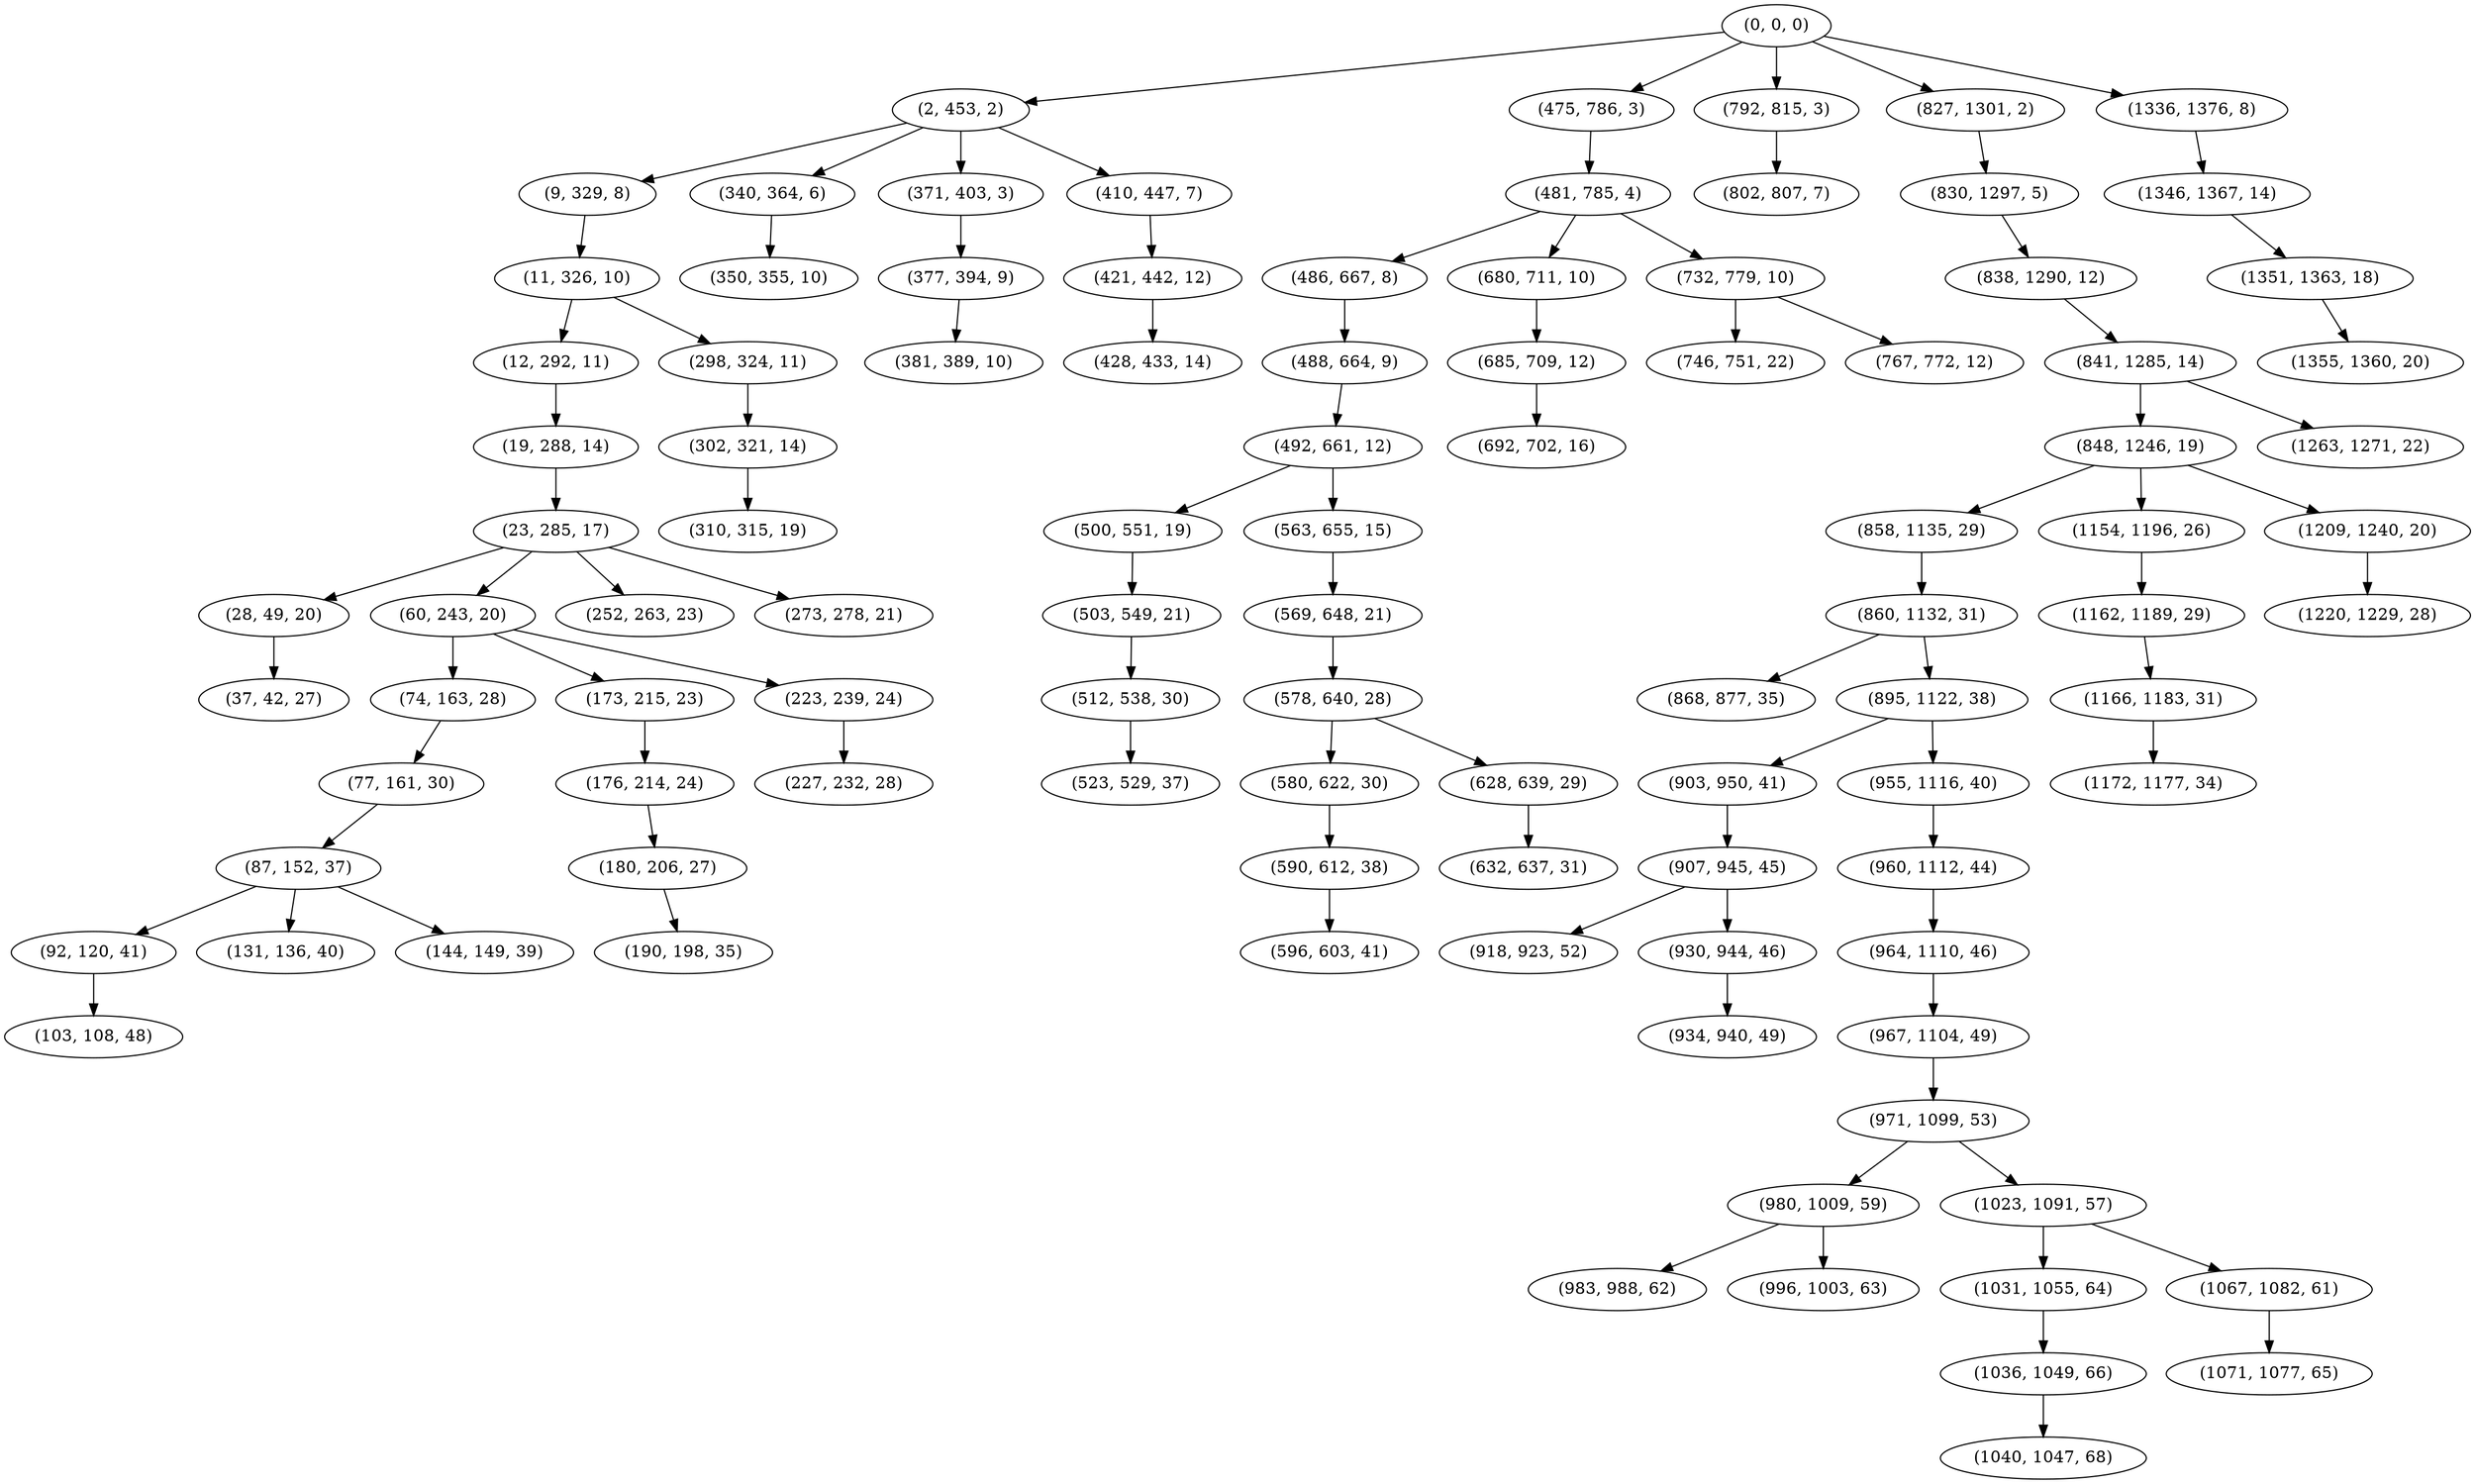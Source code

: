 digraph tree {
    "(0, 0, 0)";
    "(2, 453, 2)";
    "(9, 329, 8)";
    "(11, 326, 10)";
    "(12, 292, 11)";
    "(19, 288, 14)";
    "(23, 285, 17)";
    "(28, 49, 20)";
    "(37, 42, 27)";
    "(60, 243, 20)";
    "(74, 163, 28)";
    "(77, 161, 30)";
    "(87, 152, 37)";
    "(92, 120, 41)";
    "(103, 108, 48)";
    "(131, 136, 40)";
    "(144, 149, 39)";
    "(173, 215, 23)";
    "(176, 214, 24)";
    "(180, 206, 27)";
    "(190, 198, 35)";
    "(223, 239, 24)";
    "(227, 232, 28)";
    "(252, 263, 23)";
    "(273, 278, 21)";
    "(298, 324, 11)";
    "(302, 321, 14)";
    "(310, 315, 19)";
    "(340, 364, 6)";
    "(350, 355, 10)";
    "(371, 403, 3)";
    "(377, 394, 9)";
    "(381, 389, 10)";
    "(410, 447, 7)";
    "(421, 442, 12)";
    "(428, 433, 14)";
    "(475, 786, 3)";
    "(481, 785, 4)";
    "(486, 667, 8)";
    "(488, 664, 9)";
    "(492, 661, 12)";
    "(500, 551, 19)";
    "(503, 549, 21)";
    "(512, 538, 30)";
    "(523, 529, 37)";
    "(563, 655, 15)";
    "(569, 648, 21)";
    "(578, 640, 28)";
    "(580, 622, 30)";
    "(590, 612, 38)";
    "(596, 603, 41)";
    "(628, 639, 29)";
    "(632, 637, 31)";
    "(680, 711, 10)";
    "(685, 709, 12)";
    "(692, 702, 16)";
    "(732, 779, 10)";
    "(746, 751, 22)";
    "(767, 772, 12)";
    "(792, 815, 3)";
    "(802, 807, 7)";
    "(827, 1301, 2)";
    "(830, 1297, 5)";
    "(838, 1290, 12)";
    "(841, 1285, 14)";
    "(848, 1246, 19)";
    "(858, 1135, 29)";
    "(860, 1132, 31)";
    "(868, 877, 35)";
    "(895, 1122, 38)";
    "(903, 950, 41)";
    "(907, 945, 45)";
    "(918, 923, 52)";
    "(930, 944, 46)";
    "(934, 940, 49)";
    "(955, 1116, 40)";
    "(960, 1112, 44)";
    "(964, 1110, 46)";
    "(967, 1104, 49)";
    "(971, 1099, 53)";
    "(980, 1009, 59)";
    "(983, 988, 62)";
    "(996, 1003, 63)";
    "(1023, 1091, 57)";
    "(1031, 1055, 64)";
    "(1036, 1049, 66)";
    "(1040, 1047, 68)";
    "(1067, 1082, 61)";
    "(1071, 1077, 65)";
    "(1154, 1196, 26)";
    "(1162, 1189, 29)";
    "(1166, 1183, 31)";
    "(1172, 1177, 34)";
    "(1209, 1240, 20)";
    "(1220, 1229, 28)";
    "(1263, 1271, 22)";
    "(1336, 1376, 8)";
    "(1346, 1367, 14)";
    "(1351, 1363, 18)";
    "(1355, 1360, 20)";
    "(0, 0, 0)" -> "(2, 453, 2)";
    "(0, 0, 0)" -> "(475, 786, 3)";
    "(0, 0, 0)" -> "(792, 815, 3)";
    "(0, 0, 0)" -> "(827, 1301, 2)";
    "(0, 0, 0)" -> "(1336, 1376, 8)";
    "(2, 453, 2)" -> "(9, 329, 8)";
    "(2, 453, 2)" -> "(340, 364, 6)";
    "(2, 453, 2)" -> "(371, 403, 3)";
    "(2, 453, 2)" -> "(410, 447, 7)";
    "(9, 329, 8)" -> "(11, 326, 10)";
    "(11, 326, 10)" -> "(12, 292, 11)";
    "(11, 326, 10)" -> "(298, 324, 11)";
    "(12, 292, 11)" -> "(19, 288, 14)";
    "(19, 288, 14)" -> "(23, 285, 17)";
    "(23, 285, 17)" -> "(28, 49, 20)";
    "(23, 285, 17)" -> "(60, 243, 20)";
    "(23, 285, 17)" -> "(252, 263, 23)";
    "(23, 285, 17)" -> "(273, 278, 21)";
    "(28, 49, 20)" -> "(37, 42, 27)";
    "(60, 243, 20)" -> "(74, 163, 28)";
    "(60, 243, 20)" -> "(173, 215, 23)";
    "(60, 243, 20)" -> "(223, 239, 24)";
    "(74, 163, 28)" -> "(77, 161, 30)";
    "(77, 161, 30)" -> "(87, 152, 37)";
    "(87, 152, 37)" -> "(92, 120, 41)";
    "(87, 152, 37)" -> "(131, 136, 40)";
    "(87, 152, 37)" -> "(144, 149, 39)";
    "(92, 120, 41)" -> "(103, 108, 48)";
    "(173, 215, 23)" -> "(176, 214, 24)";
    "(176, 214, 24)" -> "(180, 206, 27)";
    "(180, 206, 27)" -> "(190, 198, 35)";
    "(223, 239, 24)" -> "(227, 232, 28)";
    "(298, 324, 11)" -> "(302, 321, 14)";
    "(302, 321, 14)" -> "(310, 315, 19)";
    "(340, 364, 6)" -> "(350, 355, 10)";
    "(371, 403, 3)" -> "(377, 394, 9)";
    "(377, 394, 9)" -> "(381, 389, 10)";
    "(410, 447, 7)" -> "(421, 442, 12)";
    "(421, 442, 12)" -> "(428, 433, 14)";
    "(475, 786, 3)" -> "(481, 785, 4)";
    "(481, 785, 4)" -> "(486, 667, 8)";
    "(481, 785, 4)" -> "(680, 711, 10)";
    "(481, 785, 4)" -> "(732, 779, 10)";
    "(486, 667, 8)" -> "(488, 664, 9)";
    "(488, 664, 9)" -> "(492, 661, 12)";
    "(492, 661, 12)" -> "(500, 551, 19)";
    "(492, 661, 12)" -> "(563, 655, 15)";
    "(500, 551, 19)" -> "(503, 549, 21)";
    "(503, 549, 21)" -> "(512, 538, 30)";
    "(512, 538, 30)" -> "(523, 529, 37)";
    "(563, 655, 15)" -> "(569, 648, 21)";
    "(569, 648, 21)" -> "(578, 640, 28)";
    "(578, 640, 28)" -> "(580, 622, 30)";
    "(578, 640, 28)" -> "(628, 639, 29)";
    "(580, 622, 30)" -> "(590, 612, 38)";
    "(590, 612, 38)" -> "(596, 603, 41)";
    "(628, 639, 29)" -> "(632, 637, 31)";
    "(680, 711, 10)" -> "(685, 709, 12)";
    "(685, 709, 12)" -> "(692, 702, 16)";
    "(732, 779, 10)" -> "(746, 751, 22)";
    "(732, 779, 10)" -> "(767, 772, 12)";
    "(792, 815, 3)" -> "(802, 807, 7)";
    "(827, 1301, 2)" -> "(830, 1297, 5)";
    "(830, 1297, 5)" -> "(838, 1290, 12)";
    "(838, 1290, 12)" -> "(841, 1285, 14)";
    "(841, 1285, 14)" -> "(848, 1246, 19)";
    "(841, 1285, 14)" -> "(1263, 1271, 22)";
    "(848, 1246, 19)" -> "(858, 1135, 29)";
    "(848, 1246, 19)" -> "(1154, 1196, 26)";
    "(848, 1246, 19)" -> "(1209, 1240, 20)";
    "(858, 1135, 29)" -> "(860, 1132, 31)";
    "(860, 1132, 31)" -> "(868, 877, 35)";
    "(860, 1132, 31)" -> "(895, 1122, 38)";
    "(895, 1122, 38)" -> "(903, 950, 41)";
    "(895, 1122, 38)" -> "(955, 1116, 40)";
    "(903, 950, 41)" -> "(907, 945, 45)";
    "(907, 945, 45)" -> "(918, 923, 52)";
    "(907, 945, 45)" -> "(930, 944, 46)";
    "(930, 944, 46)" -> "(934, 940, 49)";
    "(955, 1116, 40)" -> "(960, 1112, 44)";
    "(960, 1112, 44)" -> "(964, 1110, 46)";
    "(964, 1110, 46)" -> "(967, 1104, 49)";
    "(967, 1104, 49)" -> "(971, 1099, 53)";
    "(971, 1099, 53)" -> "(980, 1009, 59)";
    "(971, 1099, 53)" -> "(1023, 1091, 57)";
    "(980, 1009, 59)" -> "(983, 988, 62)";
    "(980, 1009, 59)" -> "(996, 1003, 63)";
    "(1023, 1091, 57)" -> "(1031, 1055, 64)";
    "(1023, 1091, 57)" -> "(1067, 1082, 61)";
    "(1031, 1055, 64)" -> "(1036, 1049, 66)";
    "(1036, 1049, 66)" -> "(1040, 1047, 68)";
    "(1067, 1082, 61)" -> "(1071, 1077, 65)";
    "(1154, 1196, 26)" -> "(1162, 1189, 29)";
    "(1162, 1189, 29)" -> "(1166, 1183, 31)";
    "(1166, 1183, 31)" -> "(1172, 1177, 34)";
    "(1209, 1240, 20)" -> "(1220, 1229, 28)";
    "(1336, 1376, 8)" -> "(1346, 1367, 14)";
    "(1346, 1367, 14)" -> "(1351, 1363, 18)";
    "(1351, 1363, 18)" -> "(1355, 1360, 20)";
}

